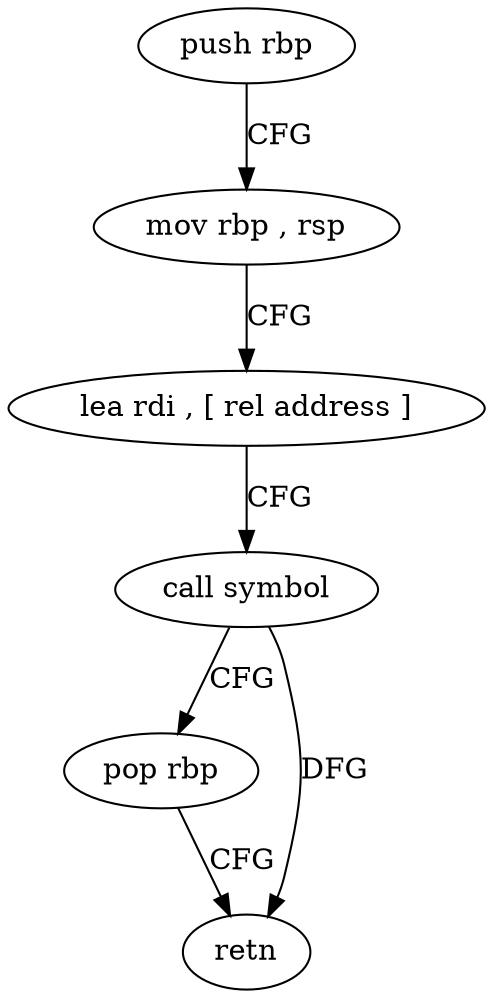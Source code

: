 digraph "func" {
"496192" [label = "push rbp" ]
"496193" [label = "mov rbp , rsp" ]
"496196" [label = "lea rdi , [ rel address ]" ]
"496203" [label = "call symbol" ]
"496208" [label = "pop rbp" ]
"496209" [label = "retn" ]
"496192" -> "496193" [ label = "CFG" ]
"496193" -> "496196" [ label = "CFG" ]
"496196" -> "496203" [ label = "CFG" ]
"496203" -> "496208" [ label = "CFG" ]
"496203" -> "496209" [ label = "DFG" ]
"496208" -> "496209" [ label = "CFG" ]
}

